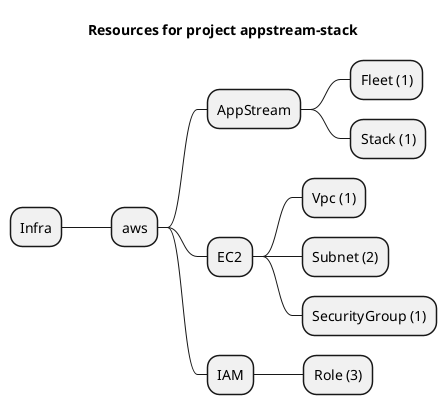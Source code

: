 @startmindmap
title Resources for project appstream-stack
skinparam monochrome true
+ Infra
++ aws
+++ AppStream
++++ Fleet (1)
++++ Stack (1)
+++ EC2
++++ Vpc (1)
++++ Subnet (2)
++++ SecurityGroup (1)
+++ IAM
++++ Role (3)
@endmindmap